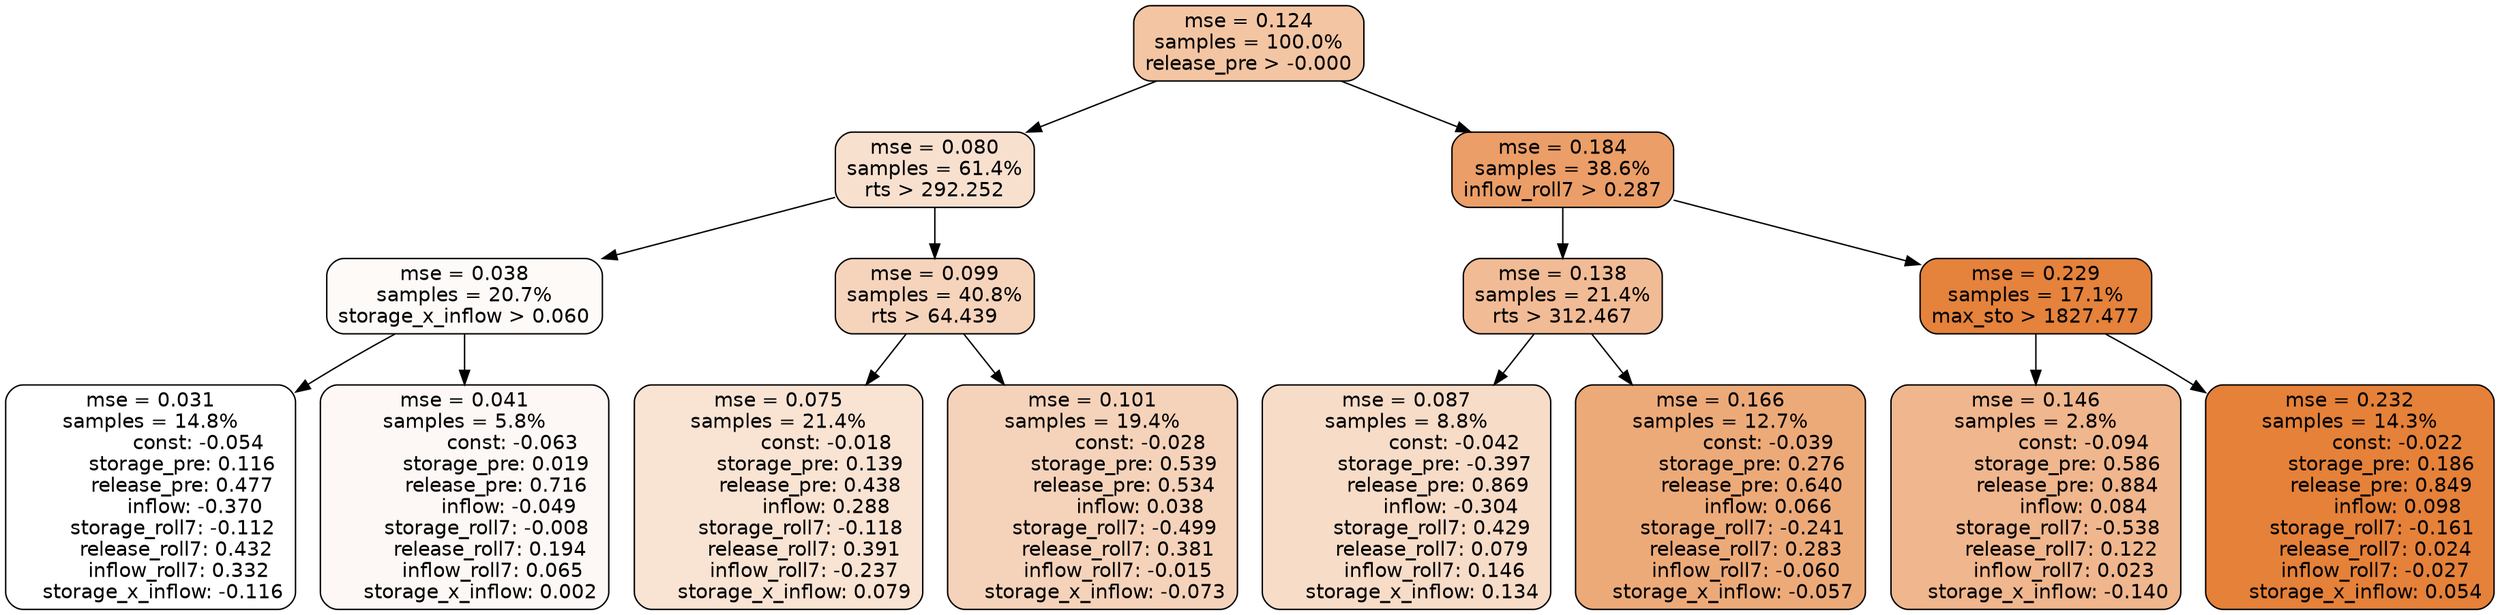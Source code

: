 digraph tree {
node [shape=rectangle, style="filled, rounded", color="black", fontname=helvetica] ;
edge [fontname=helvetica] ;
	"0" [label="mse = 0.124
samples = 100.0%
release_pre > -0.000", fillcolor="#f3c5a3"]
	"1" [label="mse = 0.080
samples = 61.4%
rts > 292.252", fillcolor="#f8e0cf"]
	"8" [label="mse = 0.184
samples = 38.6%
inflow_roll7 > 0.287", fillcolor="#eb9e67"]
	"5" [label="mse = 0.038
samples = 20.7%
storage_x_inflow > 0.060", fillcolor="#fefaf8"]
	"2" [label="mse = 0.099
samples = 40.8%
rts > 64.439", fillcolor="#f6d4bc"]
	"9" [label="mse = 0.138
samples = 21.4%
rts > 312.467", fillcolor="#f1bb95"]
	"12" [label="mse = 0.229
samples = 17.1%
max_sto > 1827.477", fillcolor="#e5823b"]
	"6" [label="mse = 0.031
samples = 14.8%
               const: -0.054
          storage_pre: 0.116
          release_pre: 0.477
              inflow: -0.370
       storage_roll7: -0.112
        release_roll7: 0.432
         inflow_roll7: 0.332
    storage_x_inflow: -0.116", fillcolor="#ffffff"]
	"7" [label="mse = 0.041
samples = 5.8%
               const: -0.063
          storage_pre: 0.019
          release_pre: 0.716
              inflow: -0.049
       storage_roll7: -0.008
        release_roll7: 0.194
         inflow_roll7: 0.065
     storage_x_inflow: 0.002", fillcolor="#fdf8f5"]
	"3" [label="mse = 0.075
samples = 21.4%
               const: -0.018
          storage_pre: 0.139
          release_pre: 0.438
               inflow: 0.288
       storage_roll7: -0.118
        release_roll7: 0.391
        inflow_roll7: -0.237
     storage_x_inflow: 0.079", fillcolor="#f9e3d3"]
	"4" [label="mse = 0.101
samples = 19.4%
               const: -0.028
          storage_pre: 0.539
          release_pre: 0.534
               inflow: 0.038
       storage_roll7: -0.499
        release_roll7: 0.381
        inflow_roll7: -0.015
    storage_x_inflow: -0.073", fillcolor="#f5d3ba"]
	"11" [label="mse = 0.087
samples = 8.8%
               const: -0.042
         storage_pre: -0.397
          release_pre: 0.869
              inflow: -0.304
        storage_roll7: 0.429
        release_roll7: 0.079
         inflow_roll7: 0.146
     storage_x_inflow: 0.134", fillcolor="#f7dcc8"]
	"10" [label="mse = 0.166
samples = 12.7%
               const: -0.039
          storage_pre: 0.276
          release_pre: 0.640
               inflow: 0.066
       storage_roll7: -0.241
        release_roll7: 0.283
        inflow_roll7: -0.060
    storage_x_inflow: -0.057", fillcolor="#edaa79"]
	"14" [label="mse = 0.146
samples = 2.8%
               const: -0.094
          storage_pre: 0.586
          release_pre: 0.884
               inflow: 0.084
       storage_roll7: -0.538
        release_roll7: 0.122
         inflow_roll7: 0.023
    storage_x_inflow: -0.140", fillcolor="#f0b68d"]
	"13" [label="mse = 0.232
samples = 14.3%
               const: -0.022
          storage_pre: 0.186
          release_pre: 0.849
               inflow: 0.098
       storage_roll7: -0.161
        release_roll7: 0.024
        inflow_roll7: -0.027
     storage_x_inflow: 0.054", fillcolor="#e58139"]

	"0" -> "1"
	"0" -> "8"
	"1" -> "2"
	"1" -> "5"
	"8" -> "9"
	"8" -> "12"
	"5" -> "6"
	"5" -> "7"
	"2" -> "3"
	"2" -> "4"
	"9" -> "10"
	"9" -> "11"
	"12" -> "13"
	"12" -> "14"
}